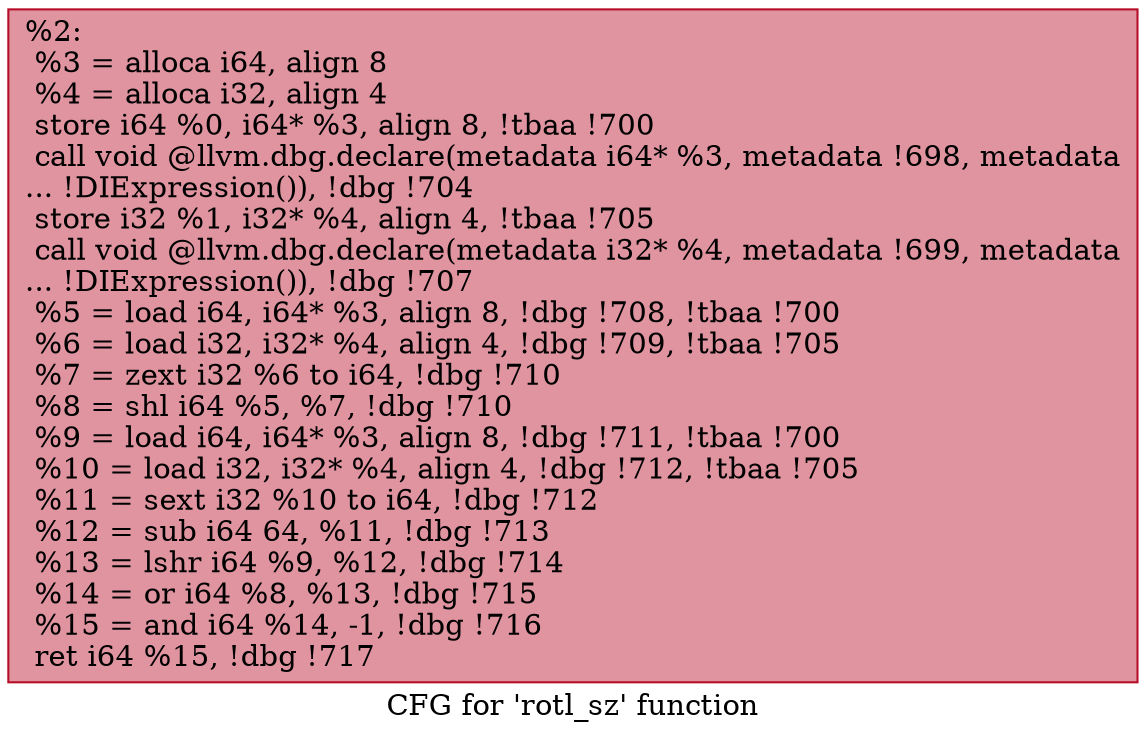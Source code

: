 digraph "CFG for 'rotl_sz' function" {
	label="CFG for 'rotl_sz' function";

	Node0xb0d3d0 [shape=record,color="#b70d28ff", style=filled, fillcolor="#b70d2870",label="{%2:\l  %3 = alloca i64, align 8\l  %4 = alloca i32, align 4\l  store i64 %0, i64* %3, align 8, !tbaa !700\l  call void @llvm.dbg.declare(metadata i64* %3, metadata !698, metadata\l... !DIExpression()), !dbg !704\l  store i32 %1, i32* %4, align 4, !tbaa !705\l  call void @llvm.dbg.declare(metadata i32* %4, metadata !699, metadata\l... !DIExpression()), !dbg !707\l  %5 = load i64, i64* %3, align 8, !dbg !708, !tbaa !700\l  %6 = load i32, i32* %4, align 4, !dbg !709, !tbaa !705\l  %7 = zext i32 %6 to i64, !dbg !710\l  %8 = shl i64 %5, %7, !dbg !710\l  %9 = load i64, i64* %3, align 8, !dbg !711, !tbaa !700\l  %10 = load i32, i32* %4, align 4, !dbg !712, !tbaa !705\l  %11 = sext i32 %10 to i64, !dbg !712\l  %12 = sub i64 64, %11, !dbg !713\l  %13 = lshr i64 %9, %12, !dbg !714\l  %14 = or i64 %8, %13, !dbg !715\l  %15 = and i64 %14, -1, !dbg !716\l  ret i64 %15, !dbg !717\l}"];
}

